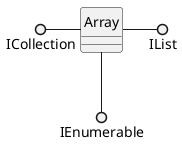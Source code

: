 @startuml
skinparam backgroundcolor transparent
hide circle
skinparam classAttributeIconSize 0
class Array

ICollection ()- Array
Array -() IList
Array -() IEnumerable
@enduml